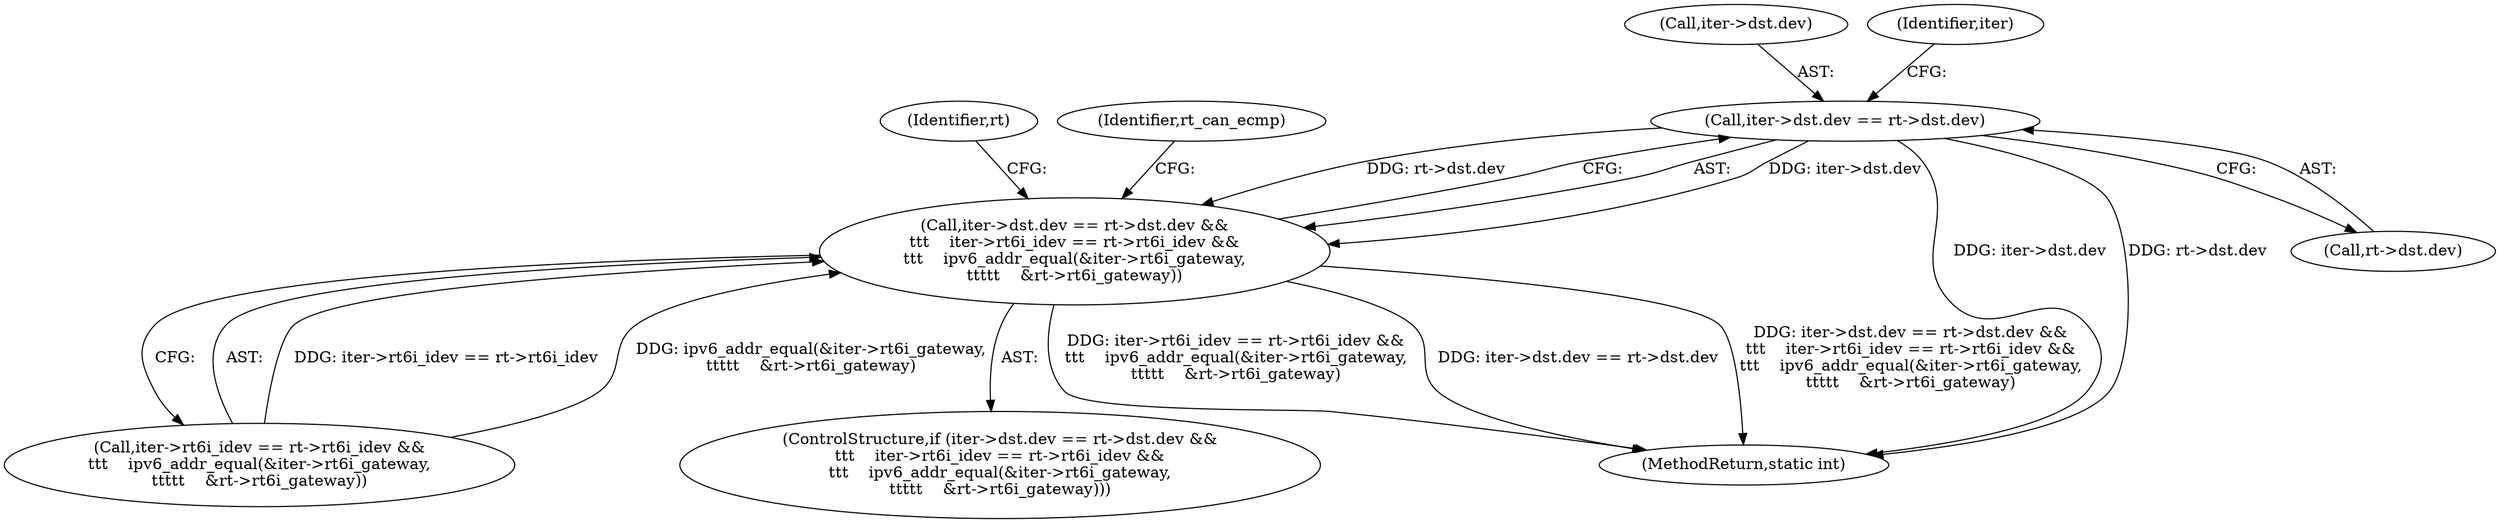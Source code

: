 digraph "0_linux_307f2fb95e9b96b3577916e73d92e104f8f26494@pointer" {
"1000209" [label="(Call,iter->dst.dev == rt->dst.dev)"];
"1000208" [label="(Call,iter->dst.dev == rt->dst.dev &&\n\t\t\t    iter->rt6i_idev == rt->rt6i_idev &&\n\t\t\t    ipv6_addr_equal(&iter->rt6i_gateway,\n\t\t\t\t\t    &rt->rt6i_gateway))"];
"1000208" [label="(Call,iter->dst.dev == rt->dst.dev &&\n\t\t\t    iter->rt6i_idev == rt->rt6i_idev &&\n\t\t\t    ipv6_addr_equal(&iter->rt6i_gateway,\n\t\t\t\t\t    &rt->rt6i_gateway))"];
"1000522" [label="(MethodReturn,static int)"];
"1000209" [label="(Call,iter->dst.dev == rt->dst.dev)"];
"1000240" [label="(Identifier,rt)"];
"1000220" [label="(Call,iter->rt6i_idev == rt->rt6i_idev &&\n\t\t\t    ipv6_addr_equal(&iter->rt6i_gateway,\n\t\t\t\t\t    &rt->rt6i_gateway))"];
"1000207" [label="(ControlStructure,if (iter->dst.dev == rt->dst.dev &&\n\t\t\t    iter->rt6i_idev == rt->rt6i_idev &&\n\t\t\t    ipv6_addr_equal(&iter->rt6i_gateway,\n\t\t\t\t\t    &rt->rt6i_gateway)))"];
"1000279" [label="(Identifier,rt_can_ecmp)"];
"1000215" [label="(Call,rt->dst.dev)"];
"1000210" [label="(Call,iter->dst.dev)"];
"1000223" [label="(Identifier,iter)"];
"1000209" -> "1000208"  [label="AST: "];
"1000209" -> "1000215"  [label="CFG: "];
"1000210" -> "1000209"  [label="AST: "];
"1000215" -> "1000209"  [label="AST: "];
"1000223" -> "1000209"  [label="CFG: "];
"1000208" -> "1000209"  [label="CFG: "];
"1000209" -> "1000522"  [label="DDG: iter->dst.dev"];
"1000209" -> "1000522"  [label="DDG: rt->dst.dev"];
"1000209" -> "1000208"  [label="DDG: iter->dst.dev"];
"1000209" -> "1000208"  [label="DDG: rt->dst.dev"];
"1000208" -> "1000207"  [label="AST: "];
"1000208" -> "1000220"  [label="CFG: "];
"1000220" -> "1000208"  [label="AST: "];
"1000240" -> "1000208"  [label="CFG: "];
"1000279" -> "1000208"  [label="CFG: "];
"1000208" -> "1000522"  [label="DDG: iter->dst.dev == rt->dst.dev"];
"1000208" -> "1000522"  [label="DDG: iter->dst.dev == rt->dst.dev &&\n\t\t\t    iter->rt6i_idev == rt->rt6i_idev &&\n\t\t\t    ipv6_addr_equal(&iter->rt6i_gateway,\n\t\t\t\t\t    &rt->rt6i_gateway)"];
"1000208" -> "1000522"  [label="DDG: iter->rt6i_idev == rt->rt6i_idev &&\n\t\t\t    ipv6_addr_equal(&iter->rt6i_gateway,\n\t\t\t\t\t    &rt->rt6i_gateway)"];
"1000220" -> "1000208"  [label="DDG: iter->rt6i_idev == rt->rt6i_idev"];
"1000220" -> "1000208"  [label="DDG: ipv6_addr_equal(&iter->rt6i_gateway,\n\t\t\t\t\t    &rt->rt6i_gateway)"];
}
